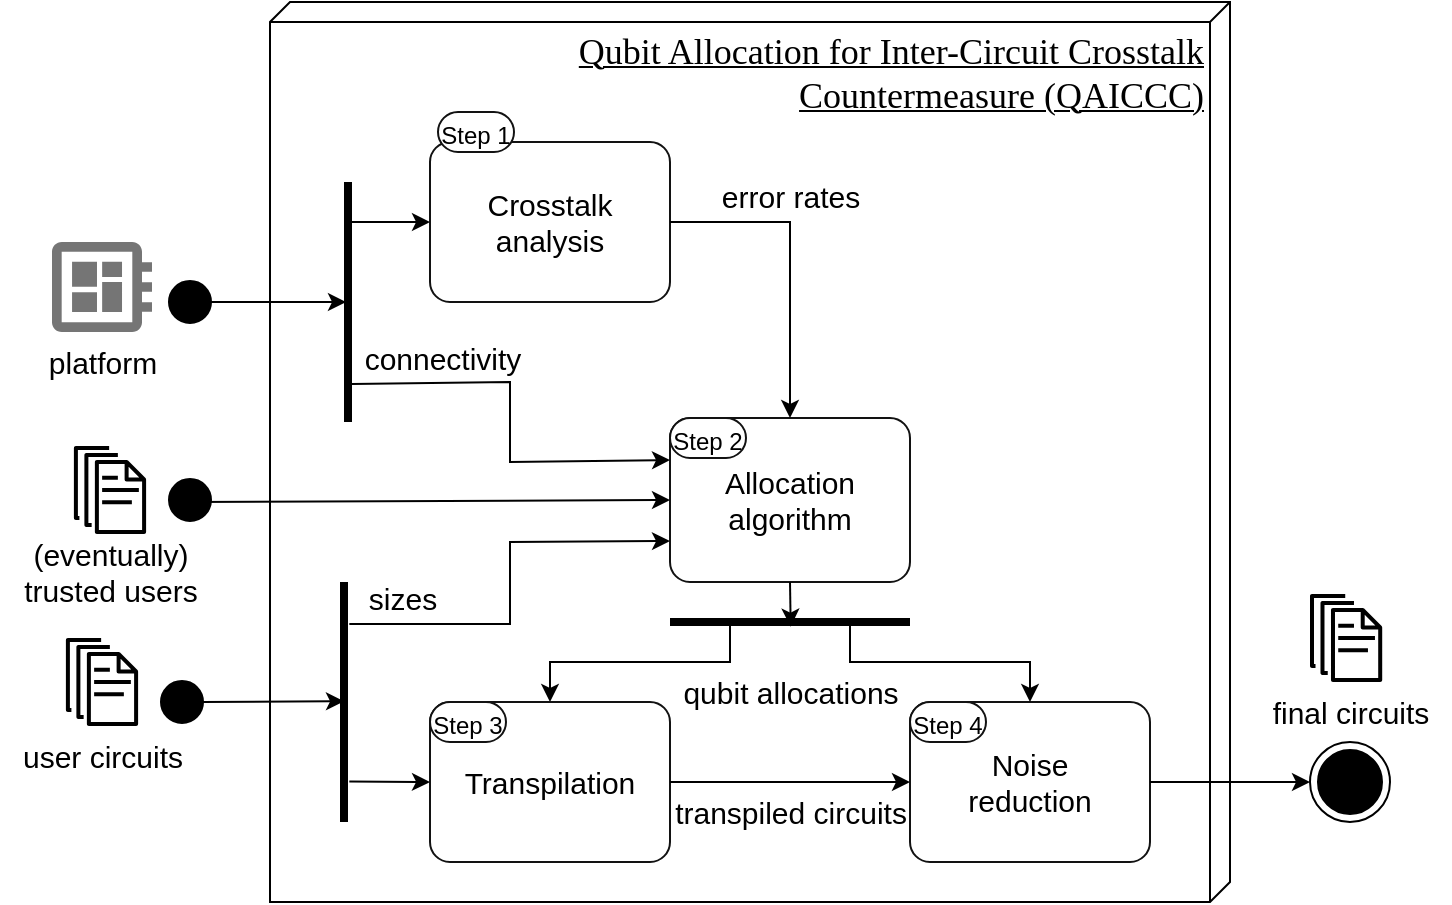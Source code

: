 <mxfile version="26.0.10">
  <diagram name="Page-1" id="982gyeF62y9UsF95akiq">
    <mxGraphModel dx="1081" dy="630" grid="1" gridSize="10" guides="1" tooltips="1" connect="1" arrows="1" fold="1" page="1" pageScale="1" pageWidth="730" pageHeight="450" math="0" shadow="0">
      <root>
        <mxCell id="0" />
        <mxCell id="1" parent="0" />
        <mxCell id="JIdOVKg0k5BsWk1WgtoK-1" value="&lt;div align=&quot;right&quot;&gt;&lt;font style=&quot;font-size: 18px;&quot;&gt;Qubit Allocation for Inter-Circuit Crosstalk&lt;/font&gt;&lt;/div&gt;&lt;div align=&quot;right&quot;&gt;&lt;font style=&quot;font-size: 18px;&quot;&gt;Countermeasure (QAICCC)&lt;br&gt;&lt;/font&gt;&lt;/div&gt;" style="verticalAlign=top;align=right;spacingTop=8;spacingLeft=2;spacingRight=12;shape=cube;size=10;direction=south;fontStyle=4;html=1;rounded=0;shadow=0;comic=0;labelBackgroundColor=none;strokeWidth=1;fontFamily=Verdana;fontSize=12;fillColor=none;" parent="1" vertex="1">
          <mxGeometry x="135" width="480" height="450" as="geometry" />
        </mxCell>
        <mxCell id="qjNmLmzCoTw4PF_jTeP7-27" value="" style="endArrow=classic;html=1;rounded=0;entryX=0.5;entryY=0;entryDx=0;entryDy=0;entryPerimeter=0;exitX=0.75;exitY=0.5;exitDx=0;exitDy=0;exitPerimeter=0;" parent="1" source="eMOk0DGojVkaVqaWsdeQ-18" target="eMOk0DGojVkaVqaWsdeQ-6" edge="1">
          <mxGeometry width="50" height="50" relative="1" as="geometry">
            <mxPoint x="265" y="290" as="sourcePoint" />
            <mxPoint x="265" y="800" as="targetPoint" />
            <Array as="points">
              <mxPoint x="365" y="330" />
              <mxPoint x="275" y="330" />
            </Array>
          </mxGeometry>
        </mxCell>
        <mxCell id="eMOk0DGojVkaVqaWsdeQ-4" value="&lt;div&gt;Crosstalk&lt;/div&gt;&lt;div&gt;analysis&lt;br&gt;&lt;/div&gt;" style="points=[[0.25,0,0],[0.5,0,0],[0.75,0,0],[1,0.25,0],[1,0.5,0],[1,0.75,0],[0.75,1,0],[0.5,1,0],[0.25,1,0],[0,0.75,0],[0,0.5,0],[0,0.25,0]];shape=mxgraph.bpmn.task;whiteSpace=wrap;rectStyle=rounded;size=10;html=1;taskMarker=abstract;strokeColor=#121212;fontSize=15;fillColor=#FFFFFF;" parent="1" vertex="1">
          <mxGeometry x="215" y="70" width="120" height="80" as="geometry" />
        </mxCell>
        <mxCell id="eMOk0DGojVkaVqaWsdeQ-5" value="&lt;div&gt;Allocation&lt;/div&gt;&lt;div&gt;algorithm&lt;br&gt;&lt;/div&gt;" style="points=[[0.25,0,0],[0.5,0,0],[0.75,0,0],[1,0.25,0],[1,0.5,0],[1,0.75,0],[0.75,1,0],[0.5,1,0],[0.25,1,0],[0,0.75,0],[0,0.5,0],[0,0.25,0]];shape=mxgraph.bpmn.task;whiteSpace=wrap;rectStyle=rounded;size=10;html=1;taskMarker=abstract;strokeColor=#121212;fontSize=15;fillColor=#FFFFFF;" parent="1" vertex="1">
          <mxGeometry x="335" y="208" width="120" height="82" as="geometry" />
        </mxCell>
        <mxCell id="eMOk0DGojVkaVqaWsdeQ-6" value="Transpilation" style="points=[[0.25,0,0],[0.5,0,0],[0.75,0,0],[1,0.25,0],[1,0.5,0],[1,0.75,0],[0.75,1,0],[0.5,1,0],[0.25,1,0],[0,0.75,0],[0,0.5,0],[0,0.25,0]];shape=mxgraph.bpmn.task;whiteSpace=wrap;rectStyle=rounded;size=10;html=1;taskMarker=abstract;strokeColor=#121212;fontSize=15;fillColor=#FFFFFF;" parent="1" vertex="1">
          <mxGeometry x="215" y="350" width="120" height="80" as="geometry" />
        </mxCell>
        <mxCell id="eMOk0DGojVkaVqaWsdeQ-13" value="" style="endArrow=classic;html=1;rounded=0;entryX=0;entryY=0.5;entryDx=0;entryDy=0;entryPerimeter=0;exitX=0.167;exitY=0.3;exitDx=0;exitDy=0;exitPerimeter=0;" parent="1" source="eMOk0DGojVkaVqaWsdeQ-9" target="eMOk0DGojVkaVqaWsdeQ-4" edge="1">
          <mxGeometry width="50" height="50" relative="1" as="geometry">
            <mxPoint x="175.33" y="94.68" as="sourcePoint" />
            <mxPoint x="389" y="185" as="targetPoint" />
          </mxGeometry>
        </mxCell>
        <mxCell id="eMOk0DGojVkaVqaWsdeQ-14" value="" style="endArrow=classic;html=1;rounded=0;entryX=0.5;entryY=0.6;entryDx=0;entryDy=0;entryPerimeter=0;exitX=1;exitY=0.5;exitDx=0;exitDy=0;exitPerimeter=0;" parent="1" source="eMOk0DGojVkaVqaWsdeQ-34" target="eMOk0DGojVkaVqaWsdeQ-9" edge="1">
          <mxGeometry width="50" height="50" relative="1" as="geometry">
            <mxPoint x="-41" y="133" as="sourcePoint" />
            <mxPoint x="172.67" y="135.36" as="targetPoint" />
          </mxGeometry>
        </mxCell>
        <mxCell id="eMOk0DGojVkaVqaWsdeQ-15" value="" style="endArrow=classic;html=1;rounded=0;exitX=1;exitY=0.5;exitDx=0;exitDy=0;exitPerimeter=0;entryX=0.5;entryY=0;entryDx=0;entryDy=0;entryPerimeter=0;" parent="1" source="eMOk0DGojVkaVqaWsdeQ-4" target="eMOk0DGojVkaVqaWsdeQ-5" edge="1">
          <mxGeometry width="50" height="50" relative="1" as="geometry">
            <mxPoint x="769" y="255" as="sourcePoint" />
            <mxPoint x="399" y="153" as="targetPoint" />
            <Array as="points">
              <mxPoint x="395" y="110" />
            </Array>
          </mxGeometry>
        </mxCell>
        <mxCell id="eMOk0DGojVkaVqaWsdeQ-16" value="error rates" style="text;html=1;align=center;verticalAlign=middle;resizable=0;points=[];autosize=1;strokeColor=none;fillColor=none;fontSize=15;" parent="1" vertex="1">
          <mxGeometry x="350" y="82" width="90" height="30" as="geometry" />
        </mxCell>
        <mxCell id="eMOk0DGojVkaVqaWsdeQ-17" value="connectivity" style="text;html=1;align=center;verticalAlign=middle;resizable=0;points=[];autosize=1;strokeColor=none;fillColor=none;fontSize=15;" parent="1" vertex="1">
          <mxGeometry x="171" y="163" width="100" height="30" as="geometry" />
        </mxCell>
        <mxCell id="eMOk0DGojVkaVqaWsdeQ-18" value="" style="line;strokeWidth=4;html=1;direction=south;rotation=90;" parent="1" vertex="1">
          <mxGeometry x="390" y="250" width="10" height="120" as="geometry" />
        </mxCell>
        <mxCell id="eMOk0DGojVkaVqaWsdeQ-19" value="&lt;div&gt;Noise&lt;/div&gt;&lt;div&gt;reduction&lt;br&gt;&lt;/div&gt;" style="points=[[0.25,0,0],[0.5,0,0],[0.75,0,0],[1,0.25,0],[1,0.5,0],[1,0.75,0],[0.75,1,0],[0.5,1,0],[0.25,1,0],[0,0.75,0],[0,0.5,0],[0,0.25,0]];shape=mxgraph.bpmn.task;whiteSpace=wrap;rectStyle=rounded;size=10;html=1;taskMarker=abstract;strokeColor=#121212;fontSize=15;fillColor=#FFFFFF;" parent="1" vertex="1">
          <mxGeometry x="455" y="350" width="120" height="80" as="geometry" />
        </mxCell>
        <mxCell id="eMOk0DGojVkaVqaWsdeQ-20" value="" style="endArrow=classic;html=1;rounded=0;entryX=0;entryY=0.5;entryDx=0;entryDy=0;entryPerimeter=0;exitX=1;exitY=0.5;exitDx=0;exitDy=0;exitPerimeter=0;" parent="1" source="eMOk0DGojVkaVqaWsdeQ-6" target="eMOk0DGojVkaVqaWsdeQ-19" edge="1">
          <mxGeometry width="50" height="50" relative="1" as="geometry">
            <mxPoint x="145" y="160" as="sourcePoint" />
            <mxPoint x="185" y="160" as="targetPoint" />
          </mxGeometry>
        </mxCell>
        <mxCell id="eMOk0DGojVkaVqaWsdeQ-22" value="" style="endArrow=classic;html=1;rounded=0;entryX=0.497;entryY=0.267;entryDx=0;entryDy=0;entryPerimeter=0;exitX=0.5;exitY=1;exitDx=0;exitDy=0;exitPerimeter=0;" parent="1" source="eMOk0DGojVkaVqaWsdeQ-5" target="eMOk0DGojVkaVqaWsdeQ-18" edge="1">
          <mxGeometry width="50" height="50" relative="1" as="geometry">
            <mxPoint x="145" y="120" as="sourcePoint" />
            <mxPoint x="185" y="120" as="targetPoint" />
          </mxGeometry>
        </mxCell>
        <mxCell id="eMOk0DGojVkaVqaWsdeQ-23" value="" style="endArrow=classic;html=1;rounded=0;entryX=0.5;entryY=0;entryDx=0;entryDy=0;entryPerimeter=0;exitX=0.25;exitY=0.5;exitDx=0;exitDy=0;exitPerimeter=0;" parent="1" source="eMOk0DGojVkaVqaWsdeQ-18" target="eMOk0DGojVkaVqaWsdeQ-19" edge="1">
          <mxGeometry width="50" height="50" relative="1" as="geometry">
            <mxPoint x="705" y="220" as="sourcePoint" />
            <mxPoint x="615" y="300" as="targetPoint" />
            <Array as="points">
              <mxPoint x="425" y="330" />
              <mxPoint x="515" y="330" />
            </Array>
          </mxGeometry>
        </mxCell>
        <mxCell id="eMOk0DGojVkaVqaWsdeQ-27" value="" style="line;strokeWidth=4;html=1;direction=south;" parent="1" vertex="1">
          <mxGeometry x="167" y="290" width="10" height="120" as="geometry" />
        </mxCell>
        <mxCell id="eMOk0DGojVkaVqaWsdeQ-28" value="" style="endArrow=classic;html=1;rounded=0;entryX=0;entryY=0.5;entryDx=0;entryDy=0;entryPerimeter=0;exitX=0.831;exitY=0.233;exitDx=0;exitDy=0;exitPerimeter=0;" parent="1" source="eMOk0DGojVkaVqaWsdeQ-27" target="eMOk0DGojVkaVqaWsdeQ-6" edge="1">
          <mxGeometry width="50" height="50" relative="1" as="geometry">
            <mxPoint x="181" y="160" as="sourcePoint" />
            <mxPoint x="225" y="160" as="targetPoint" />
          </mxGeometry>
        </mxCell>
        <mxCell id="eMOk0DGojVkaVqaWsdeQ-30" value="" style="endArrow=classic;html=1;rounded=0;entryX=0;entryY=0.75;entryDx=0;entryDy=0;entryPerimeter=0;exitX=0.175;exitY=0.233;exitDx=0;exitDy=0;exitPerimeter=0;" parent="1" source="eMOk0DGojVkaVqaWsdeQ-27" target="eMOk0DGojVkaVqaWsdeQ-5" edge="1">
          <mxGeometry width="50" height="50" relative="1" as="geometry">
            <mxPoint x="375" y="300" as="sourcePoint" />
            <mxPoint x="285" y="380" as="targetPoint" />
            <Array as="points">
              <mxPoint x="255" y="311" />
              <mxPoint x="255" y="270" />
            </Array>
          </mxGeometry>
        </mxCell>
        <mxCell id="eMOk0DGojVkaVqaWsdeQ-31" value="sizes" style="text;html=1;align=center;verticalAlign=middle;resizable=0;points=[];autosize=1;strokeColor=none;fillColor=none;fontSize=15;" parent="1" vertex="1">
          <mxGeometry x="171" y="283" width="60" height="30" as="geometry" />
        </mxCell>
        <mxCell id="eMOk0DGojVkaVqaWsdeQ-32" value="" style="endArrow=classic;html=1;rounded=0;entryX=0.497;entryY=0.5;entryDx=0;entryDy=0;entryPerimeter=0;" parent="1" source="eMOk0DGojVkaVqaWsdeQ-35" target="eMOk0DGojVkaVqaWsdeQ-27" edge="1">
          <mxGeometry width="50" height="50" relative="1" as="geometry">
            <mxPoint x="-25" y="350" as="sourcePoint" />
            <mxPoint x="179" y="200" as="targetPoint" />
          </mxGeometry>
        </mxCell>
        <mxCell id="eMOk0DGojVkaVqaWsdeQ-34" value="" style="strokeWidth=2;html=1;shape=mxgraph.flowchart.start_2;whiteSpace=wrap;fillColor=#000000;" parent="1" vertex="1">
          <mxGeometry x="85" y="140" width="20" height="20" as="geometry" />
        </mxCell>
        <mxCell id="eMOk0DGojVkaVqaWsdeQ-36" value="" style="endArrow=classic;html=1;rounded=0;entryX=0.497;entryY=0.5;entryDx=0;entryDy=0;entryPerimeter=0;exitX=0.5;exitY=0;exitDx=0;exitDy=0;exitPerimeter=0;" parent="1" source="eMOk0DGojVkaVqaWsdeQ-35" target="eMOk0DGojVkaVqaWsdeQ-35" edge="1">
          <mxGeometry width="50" height="50" relative="1" as="geometry">
            <mxPoint x="-25" y="350" as="sourcePoint" />
            <mxPoint x="170" y="350" as="targetPoint" />
          </mxGeometry>
        </mxCell>
        <mxCell id="eMOk0DGojVkaVqaWsdeQ-35" value="" style="strokeWidth=2;html=1;shape=mxgraph.flowchart.start_2;whiteSpace=wrap;fillColor=#000000;" parent="1" vertex="1">
          <mxGeometry x="81" y="340" width="20" height="20" as="geometry" />
        </mxCell>
        <mxCell id="eMOk0DGojVkaVqaWsdeQ-39" value="" style="endArrow=classic;html=1;rounded=0;exitX=1;exitY=0.5;exitDx=0;exitDy=0;exitPerimeter=0;entryX=0.5;entryY=0;entryDx=0;entryDy=0;" parent="1" source="eMOk0DGojVkaVqaWsdeQ-19" target="eMOk0DGojVkaVqaWsdeQ-41" edge="1">
          <mxGeometry width="50" height="50" relative="1" as="geometry">
            <mxPoint x="183" y="400" as="sourcePoint" />
            <mxPoint x="645" y="400" as="targetPoint" />
          </mxGeometry>
        </mxCell>
        <mxCell id="eMOk0DGojVkaVqaWsdeQ-41" value="" style="ellipse;html=1;shape=endState;fillColor=#000000;strokeColor=#000000;fontSize=15;direction=north;" parent="1" vertex="1">
          <mxGeometry x="655" y="370" width="40" height="40" as="geometry" />
        </mxCell>
        <mxCell id="eMOk0DGojVkaVqaWsdeQ-43" value="platform" style="text;html=1;align=center;verticalAlign=middle;resizable=0;points=[];autosize=1;strokeColor=none;fillColor=none;fontSize=15;" parent="1" vertex="1">
          <mxGeometry x="11" y="165" width="80" height="30" as="geometry" />
        </mxCell>
        <mxCell id="eMOk0DGojVkaVqaWsdeQ-44" value="user circuits" style="text;html=1;align=center;verticalAlign=middle;resizable=0;points=[];autosize=1;strokeColor=none;fillColor=none;fontSize=15;" parent="1" vertex="1">
          <mxGeometry x="1" y="362" width="100" height="30" as="geometry" />
        </mxCell>
        <mxCell id="eMOk0DGojVkaVqaWsdeQ-45" value="final circuits" style="text;html=1;align=center;verticalAlign=middle;resizable=0;points=[];autosize=1;strokeColor=none;fillColor=none;fontSize=15;" parent="1" vertex="1">
          <mxGeometry x="625" y="340" width="100" height="30" as="geometry" />
        </mxCell>
        <mxCell id="eMOk0DGojVkaVqaWsdeQ-46" value="qubit allocations" style="text;html=1;align=center;verticalAlign=middle;resizable=0;points=[];autosize=1;strokeColor=none;fillColor=none;fontSize=15;" parent="1" vertex="1">
          <mxGeometry x="330" y="330" width="130" height="30" as="geometry" />
        </mxCell>
        <mxCell id="eMOk0DGojVkaVqaWsdeQ-48" value="transpiled circuits" style="text;html=1;align=center;verticalAlign=middle;resizable=0;points=[];autosize=1;strokeColor=none;fillColor=none;fontSize=15;" parent="1" vertex="1">
          <mxGeometry x="325" y="390" width="140" height="30" as="geometry" />
        </mxCell>
        <mxCell id="eMOk0DGojVkaVqaWsdeQ-49" value="" style="sketch=0;outlineConnect=0;fontColor=#232F3E;gradientColor=none;fillColor=#000000;strokeColor=none;dashed=0;verticalLabelPosition=bottom;verticalAlign=top;align=center;html=1;fontSize=12;fontStyle=0;aspect=fixed;pointerEvents=1;shape=mxgraph.aws4.documents;" parent="1" vertex="1">
          <mxGeometry x="32.95" y="318" width="36.1" height="44" as="geometry" />
        </mxCell>
        <mxCell id="eMOk0DGojVkaVqaWsdeQ-50" value="" style="sketch=0;outlineConnect=0;fontColor=#232F3E;gradientColor=none;fillColor=#000000;strokeColor=none;dashed=0;verticalLabelPosition=bottom;verticalAlign=top;align=center;html=1;fontSize=12;fontStyle=0;aspect=fixed;pointerEvents=1;shape=mxgraph.aws4.documents;" parent="1" vertex="1">
          <mxGeometry x="655" y="296" width="36.1" height="44" as="geometry" />
        </mxCell>
        <mxCell id="eMOk0DGojVkaVqaWsdeQ-55" value="" style="sketch=0;dashed=0;connectable=0;html=1;fillColor=#757575;strokeColor=none;shape=mxgraph.gcp2.circuit_board;part=1;" parent="1" vertex="1">
          <mxGeometry x="26" y="120" width="50" height="45" as="geometry" />
        </mxCell>
        <mxCell id="qd8Z9BV7FsohcCPeds0F-2" value="&lt;font style=&quot;font-size: 12px;&quot;&gt;Step 1&lt;br&gt;&lt;/font&gt;" style="points=[[0.25,0,0],[0.5,0,0],[0.75,0,0],[1,0.25,0],[1,0.5,0],[1,0.75,0],[0.75,1,0],[0.5,1,0],[0.25,1,0],[0,0.75,0],[0,0.5,0],[0,0.25,0]];shape=mxgraph.bpmn.task;whiteSpace=wrap;rectStyle=rounded;size=10;html=1;taskMarker=abstract;strokeColor=#121212;fontSize=15;fillColor=#FFFFFF;" parent="1" vertex="1">
          <mxGeometry x="219" y="55" width="38" height="20" as="geometry" />
        </mxCell>
        <mxCell id="qd8Z9BV7FsohcCPeds0F-3" value="&lt;font style=&quot;font-size: 12px;&quot;&gt;Step 2&lt;br&gt;&lt;/font&gt;" style="points=[[0.25,0,0],[0.5,0,0],[0.75,0,0],[1,0.25,0],[1,0.5,0],[1,0.75,0],[0.75,1,0],[0.5,1,0],[0.25,1,0],[0,0.75,0],[0,0.5,0],[0,0.25,0]];shape=mxgraph.bpmn.task;whiteSpace=wrap;rectStyle=rounded;size=10;html=1;taskMarker=abstract;strokeColor=#121212;fontSize=15;fillColor=#FFFFFF;" parent="1" vertex="1">
          <mxGeometry x="335" y="208" width="38" height="20" as="geometry" />
        </mxCell>
        <mxCell id="qd8Z9BV7FsohcCPeds0F-4" value="&lt;font style=&quot;font-size: 12px;&quot;&gt;Step 3&lt;br&gt;&lt;/font&gt;" style="points=[[0.25,0,0],[0.5,0,0],[0.75,0,0],[1,0.25,0],[1,0.5,0],[1,0.75,0],[0.75,1,0],[0.5,1,0],[0.25,1,0],[0,0.75,0],[0,0.5,0],[0,0.25,0]];shape=mxgraph.bpmn.task;whiteSpace=wrap;rectStyle=rounded;size=10;html=1;taskMarker=abstract;strokeColor=#121212;fontSize=15;fillColor=#FFFFFF;" parent="1" vertex="1">
          <mxGeometry x="215" y="350" width="38" height="20" as="geometry" />
        </mxCell>
        <mxCell id="qd8Z9BV7FsohcCPeds0F-5" value="&lt;font style=&quot;font-size: 12px;&quot;&gt;Step 4&lt;br&gt;&lt;/font&gt;" style="points=[[0.25,0,0],[0.5,0,0],[0.75,0,0],[1,0.25,0],[1,0.5,0],[1,0.75,0],[0.75,1,0],[0.5,1,0],[0.25,1,0],[0,0.75,0],[0,0.5,0],[0,0.25,0]];shape=mxgraph.bpmn.task;whiteSpace=wrap;rectStyle=rounded;size=10;html=1;taskMarker=abstract;strokeColor=#121212;fontSize=15;fillColor=#FFFFFF;" parent="1" vertex="1">
          <mxGeometry x="455" y="350" width="38" height="20" as="geometry" />
        </mxCell>
        <mxCell id="Zg2dywJsqLNB15DvLQJ1-1" value="" style="endArrow=classic;html=1;rounded=0;exitX=0.842;exitY=0.3;exitDx=0;exitDy=0;exitPerimeter=0;" edge="1" parent="1" source="eMOk0DGojVkaVqaWsdeQ-9">
          <mxGeometry width="50" height="50" relative="1" as="geometry">
            <mxPoint x="170" y="190" as="sourcePoint" />
            <mxPoint x="335" y="229" as="targetPoint" />
            <Array as="points">
              <mxPoint x="255" y="190" />
              <mxPoint x="255" y="230" />
            </Array>
          </mxGeometry>
        </mxCell>
        <mxCell id="Zg2dywJsqLNB15DvLQJ1-2" value="" style="endArrow=classic;html=1;rounded=0;entryX=0;entryY=0.5;entryDx=0;entryDy=0;entryPerimeter=0;exitX=0.55;exitY=0.5;exitDx=0;exitDy=0;exitPerimeter=0;" edge="1" parent="1" source="Zg2dywJsqLNB15DvLQJ1-3" target="eMOk0DGojVkaVqaWsdeQ-5">
          <mxGeometry width="50" height="50" relative="1" as="geometry">
            <mxPoint x="115" y="250" as="sourcePoint" />
            <mxPoint x="225" y="105" as="targetPoint" />
          </mxGeometry>
        </mxCell>
        <mxCell id="Zg2dywJsqLNB15DvLQJ1-3" value="" style="strokeWidth=2;html=1;shape=mxgraph.flowchart.start_2;whiteSpace=wrap;fillColor=#000000;direction=south;" vertex="1" parent="1">
          <mxGeometry x="85" y="239" width="20" height="20" as="geometry" />
        </mxCell>
        <mxCell id="eMOk0DGojVkaVqaWsdeQ-9" value="" style="line;strokeWidth=4;html=1;direction=south;" parent="1" vertex="1">
          <mxGeometry x="169" y="90" width="10" height="120" as="geometry" />
        </mxCell>
        <mxCell id="Zg2dywJsqLNB15DvLQJ1-10" value="(eventually)&lt;br&gt;trusted users" style="text;html=1;align=center;verticalAlign=middle;resizable=0;points=[];autosize=1;strokeColor=none;fillColor=none;fontSize=15;" vertex="1" parent="1">
          <mxGeometry y="260" width="110" height="50" as="geometry" />
        </mxCell>
        <mxCell id="Zg2dywJsqLNB15DvLQJ1-11" value="" style="sketch=0;outlineConnect=0;fontColor=#232F3E;gradientColor=none;fillColor=#000000;strokeColor=none;dashed=0;verticalLabelPosition=bottom;verticalAlign=top;align=center;html=1;fontSize=12;fontStyle=0;aspect=fixed;pointerEvents=1;shape=mxgraph.aws4.documents;" vertex="1" parent="1">
          <mxGeometry x="36.95" y="222" width="36.1" height="44" as="geometry" />
        </mxCell>
      </root>
    </mxGraphModel>
  </diagram>
</mxfile>
